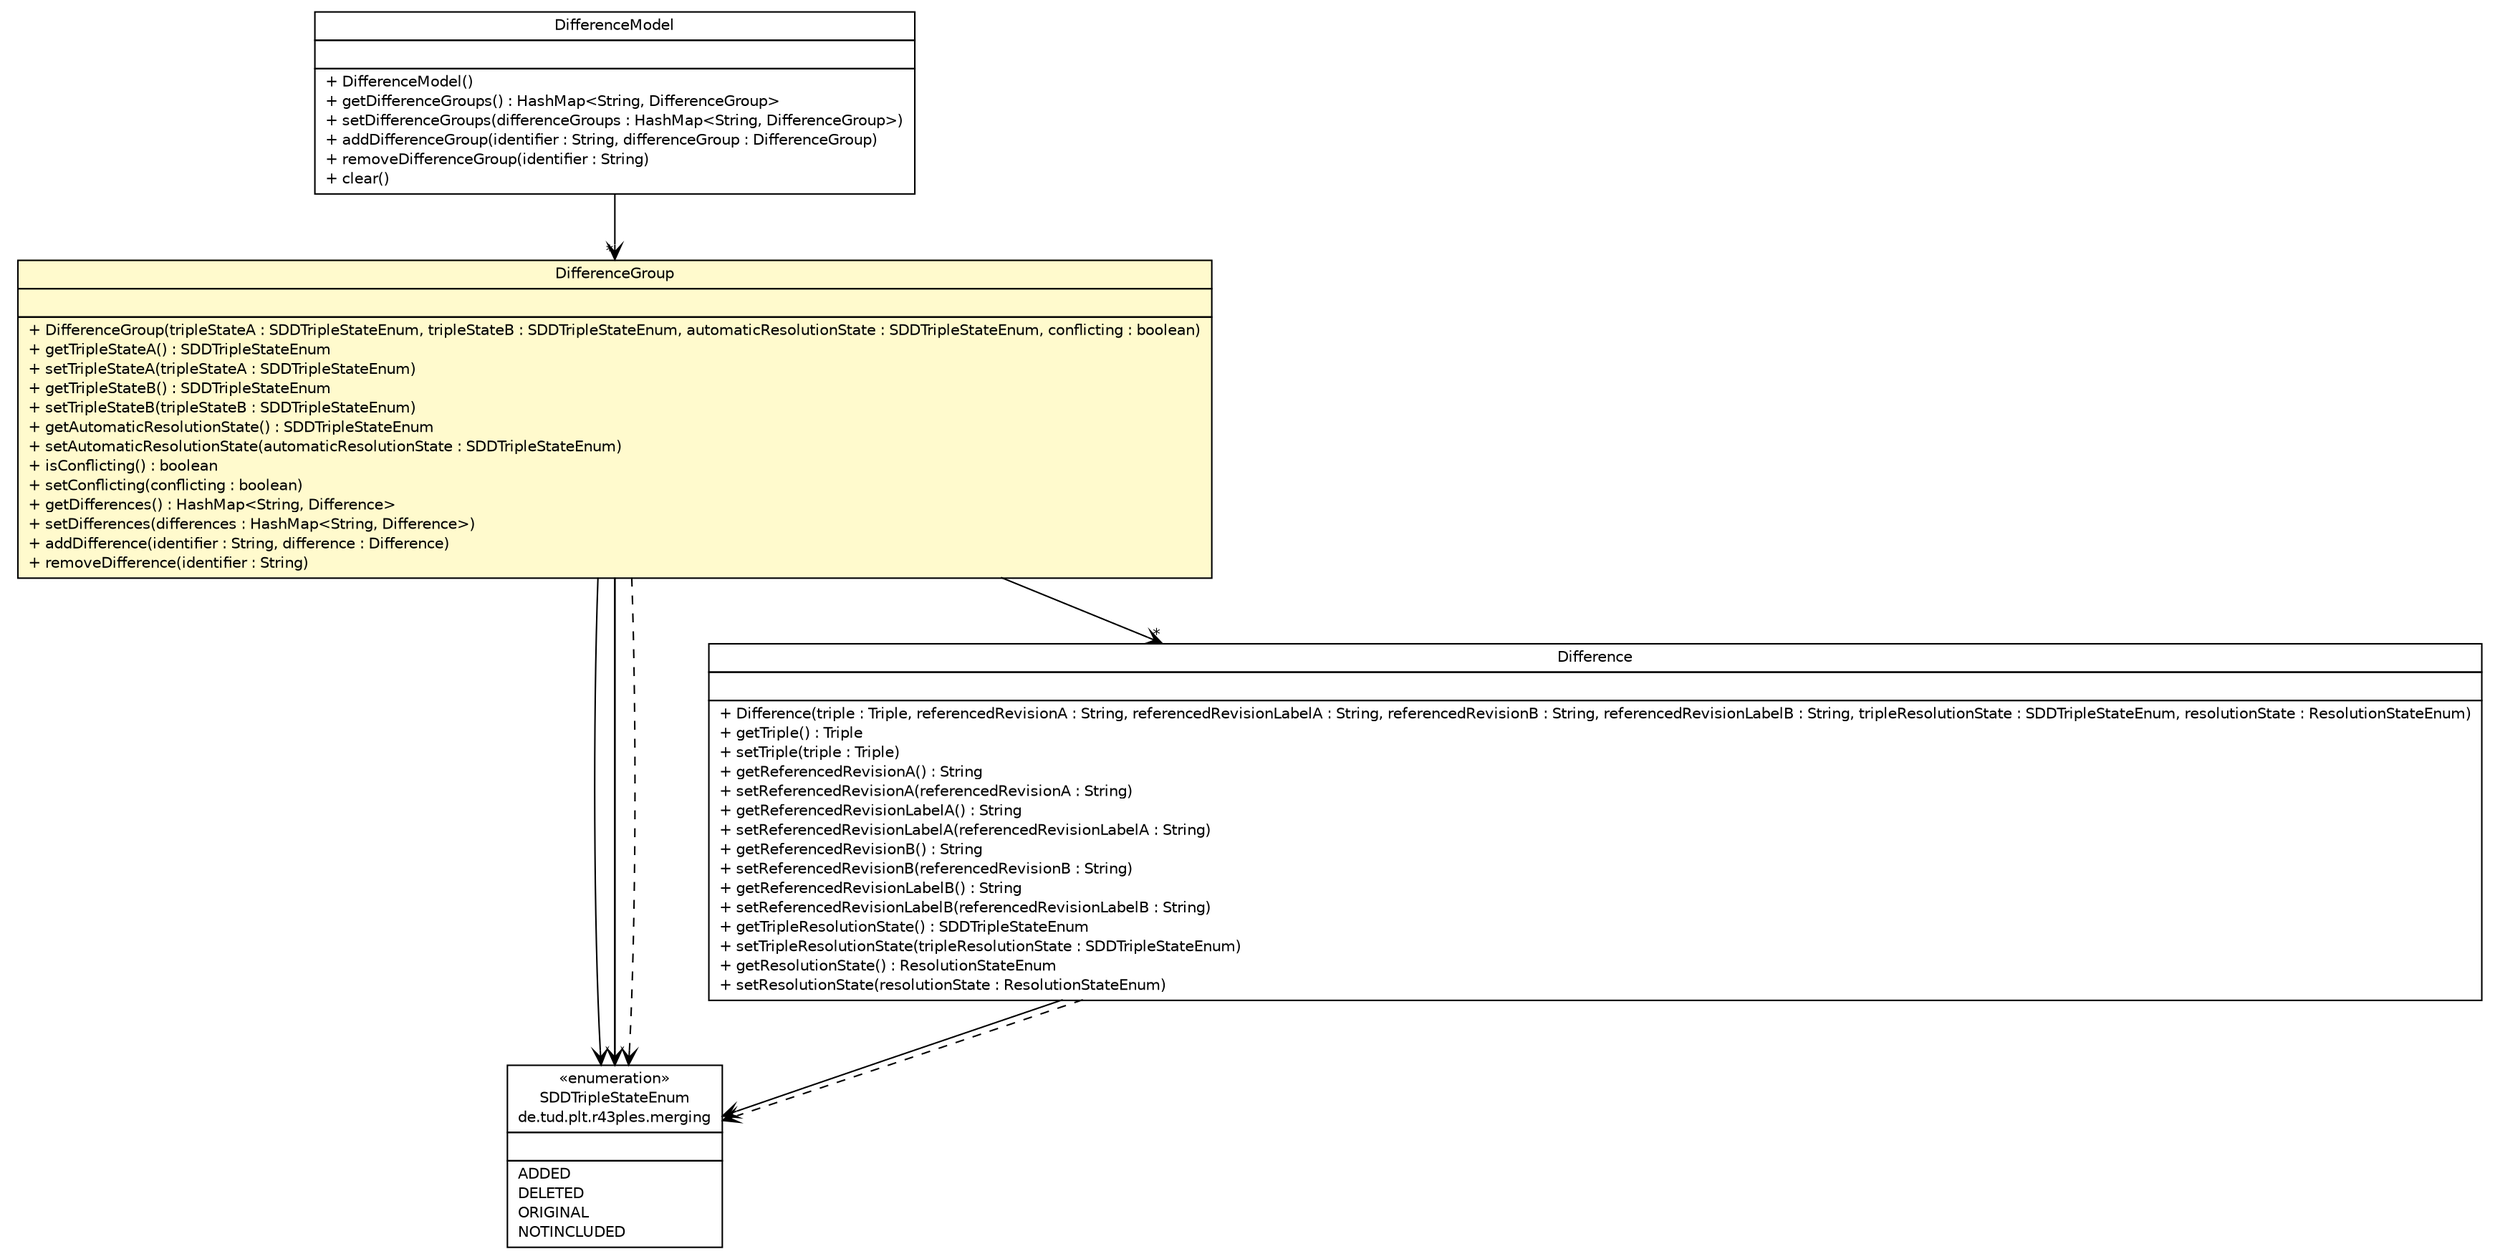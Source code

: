 #!/usr/local/bin/dot
#
# Class diagram 
# Generated by UMLGraph version R5_6-24-gf6e263 (http://www.umlgraph.org/)
#

digraph G {
	edge [fontname="Helvetica",fontsize=10,labelfontname="Helvetica",labelfontsize=10];
	node [fontname="Helvetica",fontsize=10,shape=plaintext];
	nodesep=0.25;
	ranksep=0.5;
	// de.tud.plt.r43ples.merging.SDDTripleStateEnum
	c1916 [label=<<table title="de.tud.plt.r43ples.merging.SDDTripleStateEnum" border="0" cellborder="1" cellspacing="0" cellpadding="2" port="p" href="../../SDDTripleStateEnum.html">
		<tr><td><table border="0" cellspacing="0" cellpadding="1">
<tr><td align="center" balign="center"> &#171;enumeration&#187; </td></tr>
<tr><td align="center" balign="center"> SDDTripleStateEnum </td></tr>
<tr><td align="center" balign="center"> de.tud.plt.r43ples.merging </td></tr>
		</table></td></tr>
		<tr><td><table border="0" cellspacing="0" cellpadding="1">
<tr><td align="left" balign="left">  </td></tr>
		</table></td></tr>
		<tr><td><table border="0" cellspacing="0" cellpadding="1">
<tr><td align="left" balign="left"> ADDED </td></tr>
<tr><td align="left" balign="left"> DELETED </td></tr>
<tr><td align="left" balign="left"> ORIGINAL </td></tr>
<tr><td align="left" balign="left"> NOTINCLUDED </td></tr>
		</table></td></tr>
		</table>>, URL="../../SDDTripleStateEnum.html", fontname="Helvetica", fontcolor="black", fontsize=10.0];
	// de.tud.plt.r43ples.merging.model.structure.DifferenceModel
	c1946 [label=<<table title="de.tud.plt.r43ples.merging.model.structure.DifferenceModel" border="0" cellborder="1" cellspacing="0" cellpadding="2" port="p" href="./DifferenceModel.html">
		<tr><td><table border="0" cellspacing="0" cellpadding="1">
<tr><td align="center" balign="center"> DifferenceModel </td></tr>
		</table></td></tr>
		<tr><td><table border="0" cellspacing="0" cellpadding="1">
<tr><td align="left" balign="left">  </td></tr>
		</table></td></tr>
		<tr><td><table border="0" cellspacing="0" cellpadding="1">
<tr><td align="left" balign="left"> + DifferenceModel() </td></tr>
<tr><td align="left" balign="left"> + getDifferenceGroups() : HashMap&lt;String, DifferenceGroup&gt; </td></tr>
<tr><td align="left" balign="left"> + setDifferenceGroups(differenceGroups : HashMap&lt;String, DifferenceGroup&gt;) </td></tr>
<tr><td align="left" balign="left"> + addDifferenceGroup(identifier : String, differenceGroup : DifferenceGroup) </td></tr>
<tr><td align="left" balign="left"> + removeDifferenceGroup(identifier : String) </td></tr>
<tr><td align="left" balign="left"> + clear() </td></tr>
		</table></td></tr>
		</table>>, URL="./DifferenceModel.html", fontname="Helvetica", fontcolor="black", fontsize=10.0];
	// de.tud.plt.r43ples.merging.model.structure.DifferenceGroup
	c1947 [label=<<table title="de.tud.plt.r43ples.merging.model.structure.DifferenceGroup" border="0" cellborder="1" cellspacing="0" cellpadding="2" port="p" bgcolor="lemonChiffon" href="./DifferenceGroup.html">
		<tr><td><table border="0" cellspacing="0" cellpadding="1">
<tr><td align="center" balign="center"> DifferenceGroup </td></tr>
		</table></td></tr>
		<tr><td><table border="0" cellspacing="0" cellpadding="1">
<tr><td align="left" balign="left">  </td></tr>
		</table></td></tr>
		<tr><td><table border="0" cellspacing="0" cellpadding="1">
<tr><td align="left" balign="left"> + DifferenceGroup(tripleStateA : SDDTripleStateEnum, tripleStateB : SDDTripleStateEnum, automaticResolutionState : SDDTripleStateEnum, conflicting : boolean) </td></tr>
<tr><td align="left" balign="left"> + getTripleStateA() : SDDTripleStateEnum </td></tr>
<tr><td align="left" balign="left"> + setTripleStateA(tripleStateA : SDDTripleStateEnum) </td></tr>
<tr><td align="left" balign="left"> + getTripleStateB() : SDDTripleStateEnum </td></tr>
<tr><td align="left" balign="left"> + setTripleStateB(tripleStateB : SDDTripleStateEnum) </td></tr>
<tr><td align="left" balign="left"> + getAutomaticResolutionState() : SDDTripleStateEnum </td></tr>
<tr><td align="left" balign="left"> + setAutomaticResolutionState(automaticResolutionState : SDDTripleStateEnum) </td></tr>
<tr><td align="left" balign="left"> + isConflicting() : boolean </td></tr>
<tr><td align="left" balign="left"> + setConflicting(conflicting : boolean) </td></tr>
<tr><td align="left" balign="left"> + getDifferences() : HashMap&lt;String, Difference&gt; </td></tr>
<tr><td align="left" balign="left"> + setDifferences(differences : HashMap&lt;String, Difference&gt;) </td></tr>
<tr><td align="left" balign="left"> + addDifference(identifier : String, difference : Difference) </td></tr>
<tr><td align="left" balign="left"> + removeDifference(identifier : String) </td></tr>
		</table></td></tr>
		</table>>, URL="./DifferenceGroup.html", fontname="Helvetica", fontcolor="black", fontsize=10.0];
	// de.tud.plt.r43ples.merging.model.structure.Difference
	c1948 [label=<<table title="de.tud.plt.r43ples.merging.model.structure.Difference" border="0" cellborder="1" cellspacing="0" cellpadding="2" port="p" href="./Difference.html">
		<tr><td><table border="0" cellspacing="0" cellpadding="1">
<tr><td align="center" balign="center"> Difference </td></tr>
		</table></td></tr>
		<tr><td><table border="0" cellspacing="0" cellpadding="1">
<tr><td align="left" balign="left">  </td></tr>
		</table></td></tr>
		<tr><td><table border="0" cellspacing="0" cellpadding="1">
<tr><td align="left" balign="left"> + Difference(triple : Triple, referencedRevisionA : String, referencedRevisionLabelA : String, referencedRevisionB : String, referencedRevisionLabelB : String, tripleResolutionState : SDDTripleStateEnum, resolutionState : ResolutionStateEnum) </td></tr>
<tr><td align="left" balign="left"> + getTriple() : Triple </td></tr>
<tr><td align="left" balign="left"> + setTriple(triple : Triple) </td></tr>
<tr><td align="left" balign="left"> + getReferencedRevisionA() : String </td></tr>
<tr><td align="left" balign="left"> + setReferencedRevisionA(referencedRevisionA : String) </td></tr>
<tr><td align="left" balign="left"> + getReferencedRevisionLabelA() : String </td></tr>
<tr><td align="left" balign="left"> + setReferencedRevisionLabelA(referencedRevisionLabelA : String) </td></tr>
<tr><td align="left" balign="left"> + getReferencedRevisionB() : String </td></tr>
<tr><td align="left" balign="left"> + setReferencedRevisionB(referencedRevisionB : String) </td></tr>
<tr><td align="left" balign="left"> + getReferencedRevisionLabelB() : String </td></tr>
<tr><td align="left" balign="left"> + setReferencedRevisionLabelB(referencedRevisionLabelB : String) </td></tr>
<tr><td align="left" balign="left"> + getTripleResolutionState() : SDDTripleStateEnum </td></tr>
<tr><td align="left" balign="left"> + setTripleResolutionState(tripleResolutionState : SDDTripleStateEnum) </td></tr>
<tr><td align="left" balign="left"> + getResolutionState() : ResolutionStateEnum </td></tr>
<tr><td align="left" balign="left"> + setResolutionState(resolutionState : ResolutionStateEnum) </td></tr>
		</table></td></tr>
		</table>>, URL="./Difference.html", fontname="Helvetica", fontcolor="black", fontsize=10.0];
	// de.tud.plt.r43ples.merging.model.structure.DifferenceModel NAVASSOC de.tud.plt.r43ples.merging.model.structure.DifferenceGroup
	c1946:p -> c1947:p [taillabel="", label="", headlabel="*", fontname="Helvetica", fontcolor="black", fontsize=10.0, color="black", arrowhead=open];
	// de.tud.plt.r43ples.merging.model.structure.DifferenceGroup NAVASSOC de.tud.plt.r43ples.merging.SDDTripleStateEnum
	c1947:p -> c1916:p [taillabel="", label="", headlabel="", fontname="Helvetica", fontcolor="black", fontsize=10.0, color="black", arrowhead=open];
	// de.tud.plt.r43ples.merging.model.structure.DifferenceGroup NAVASSOC de.tud.plt.r43ples.merging.SDDTripleStateEnum
	c1947:p -> c1916:p [taillabel="", label="", headlabel="", fontname="Helvetica", fontcolor="black", fontsize=10.0, color="black", arrowhead=open];
	// de.tud.plt.r43ples.merging.model.structure.DifferenceGroup NAVASSOC de.tud.plt.r43ples.merging.SDDTripleStateEnum
	c1947:p -> c1916:p [taillabel="", label="", headlabel="", fontname="Helvetica", fontcolor="black", fontsize=10.0, color="black", arrowhead=open];
	// de.tud.plt.r43ples.merging.model.structure.DifferenceGroup NAVASSOC de.tud.plt.r43ples.merging.model.structure.Difference
	c1947:p -> c1948:p [taillabel="", label="", headlabel="*", fontname="Helvetica", fontcolor="black", fontsize=10.0, color="black", arrowhead=open];
	// de.tud.plt.r43ples.merging.model.structure.Difference NAVASSOC de.tud.plt.r43ples.merging.SDDTripleStateEnum
	c1948:p -> c1916:p [taillabel="", label="", headlabel="", fontname="Helvetica", fontcolor="black", fontsize=10.0, color="black", arrowhead=open];
	// de.tud.plt.r43ples.merging.model.structure.DifferenceGroup DEPEND de.tud.plt.r43ples.merging.SDDTripleStateEnum
	c1947:p -> c1916:p [taillabel="", label="", headlabel="", fontname="Helvetica", fontcolor="black", fontsize=10.0, color="black", arrowhead=open, style=dashed];
	// de.tud.plt.r43ples.merging.model.structure.Difference DEPEND de.tud.plt.r43ples.merging.SDDTripleStateEnum
	c1948:p -> c1916:p [taillabel="", label="", headlabel="", fontname="Helvetica", fontcolor="black", fontsize=10.0, color="black", arrowhead=open, style=dashed];
}

